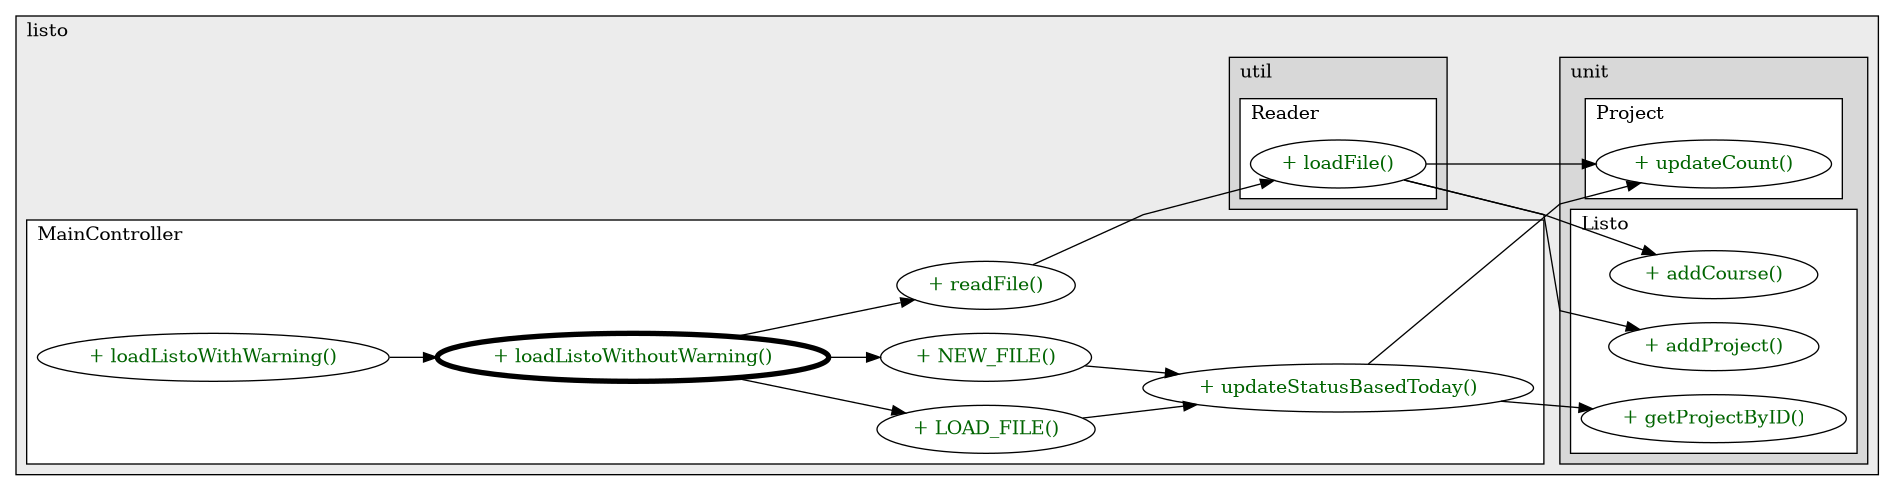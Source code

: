 @startuml

/' diagram meta data start
config=CallConfiguration;
{
  "rootMethod": "cherryrockstudios.listo.MainController#loadListoWithoutWarning()",
  "projectClassification": {
    "searchMode": "OpenProject", // OpenProject, AllProjects
    "includedProjects": "",
    "pathEndKeywords": "*.impl",
    "isClientPath": "",
    "isClientName": "",
    "isTestPath": "",
    "isTestName": "",
    "isMappingPath": "",
    "isMappingName": "",
    "isDataAccessPath": "",
    "isDataAccessName": "",
    "isDataStructurePath": "",
    "isDataStructureName": "",
    "isInterfaceStructuresPath": "",
    "isInterfaceStructuresName": "",
    "isEntryPointPath": "",
    "isEntryPointName": "",
    "treatFinalFieldsAsMandatory": false
  },
  "graphRestriction": {
    "classPackageExcludeFilter": "",
    "classPackageIncludeFilter": "",
    "classNameExcludeFilter": "",
    "classNameIncludeFilter": "",
    "methodNameExcludeFilter": "",
    "methodNameIncludeFilter": "",
    "removeByInheritance": "", // inheritance/annotation based filtering is done in a second step
    "removeByAnnotation": "",
    "removeByClassPackage": "", // cleanup the graph after inheritance/annotation based filtering is done
    "removeByClassName": "",
    "cutMappings": false,
    "cutEnum": true,
    "cutTests": true,
    "cutClient": true,
    "cutDataAccess": false,
    "cutInterfaceStructures": false,
    "cutDataStructures": false,
    "cutGetterAndSetter": true,
    "cutConstructors": true
  },
  "graphTraversal": {
    "forwardDepth": 3,
    "backwardDepth": 3,
    "classPackageExcludeFilter": "",
    "classPackageIncludeFilter": "",
    "classNameExcludeFilter": "",
    "classNameIncludeFilter": "",
    "methodNameExcludeFilter": "",
    "methodNameIncludeFilter": "",
    "hideMappings": false,
    "hideDataStructures": false,
    "hidePrivateMethods": true,
    "hideInterfaceCalls": true, // indirection: implementation -> interface (is hidden) -> implementation
    "onlyShowApplicationEntryPoints": false, // root node is included
    "useMethodCallsForStructureDiagram": "ForwardOnly" // ForwardOnly, BothDirections, No
  },
  "details": {
    "aggregation": "GroupByClass", // ByClass, GroupByClass, None
    "showMethodParametersTypes": false,
    "showMethodParametersNames": false,
    "showMethodReturnType": false,
    "showPackageLevels": 2,
    "showCallOrder": false,
    "edgeMode": "MethodsOnly", // TypesOnly, MethodsOnly, TypesAndMethods, MethodsAndDirectTypeUsage
    "showDetailedClassStructure": false
  },
  "rootClass": "cherryrockstudios.listo.MainController",
  "extensionCallbackMethod": "" // qualified.class.name#methodName - signature: public static String method(String)
}
diagram meta data end '/



digraph g {
    rankdir="LR"
    splines=polyline
    

'nodes 
subgraph cluster_102982545 { 
   	label=listo
	labeljust=l
	fillcolor="#ececec"
	style=filled
   
   subgraph cluster_1102070209 { 
   	label=unit
	labeljust=l
	fillcolor="#d8d8d8"
	style=filled
   
   subgraph cluster_190160133 { 
   	label=Project
	labeljust=l
	fillcolor=white
	style=filled
   
   Project971874320XXXupdateCount104431[
	label="+ updateCount()"
	style=filled
	fillcolor=white
	tooltip="Project

&#10;  Updates the count variable. (Only used when loading a Listo)&#10; &#10;  @param newCount: the new count value extracted form a loaded Listo.&#10; "
	fontcolor=darkgreen
];
} 

subgraph cluster_884601869 { 
   	label=Listo
	labeljust=l
	fillcolor=white
	style=filled
   
   Listo971874320XXXaddCourse1808118735[
	label="+ addCourse()"
	style=filled
	fillcolor=white
	tooltip="Listo

&#10;  Adds a course to the Listo's course list&#10; &#10;  @param course: the name of the course&#10; "
	fontcolor=darkgreen
];

Listo971874320XXXaddProject1355342585[
	label="+ addProject()"
	style=filled
	fillcolor=white
	tooltip="Listo

&#10;  Add a project to the Listo's project list.&#10; &#10;  @param project: a project to be added to the project list.&#10; "
	fontcolor=darkgreen
];

Listo971874320XXXgetProjectByID104431[
	label="+ getProjectByID()"
	style=filled
	fillcolor=white
	tooltip="Listo

&#10;  Loops through the project list to get a project by its project ID.&#10;  Returns null if project can't be found&#10; &#10;  @param projectID: the ID of the project we want to access&#10;  @return the Project to be acessed by its ID, nul if no project found&#10; "
	fontcolor=darkgreen
];
} 
} 

subgraph cluster_1102075967 { 
   	label=util
	labeljust=l
	fillcolor="#d8d8d8"
	style=filled
   
   subgraph cluster_572980323 { 
   	label=Reader
	labeljust=l
	fillcolor=white
	style=filled
   
   Reader971868562XXXloadFile2189724[
	label="+ loadFile()"
	style=filled
	fillcolor=white
	tooltip="Reader

&#10;  Loads a listo file from an input file provided on command line arguments&#10; &#10;  @param inputFile: file to load data from&#10;  @return a Listo instance extracted from the file.&#10; "
	fontcolor=darkgreen
];
} 
} 

subgraph cluster_74739137 { 
   	label=MainController
	labeljust=l
	fillcolor=white
	style=filled
   
   MainController477830142XXXLOAD_FILE0[
	label="+ LOAD_FILE()"
	style=filled
	fillcolor=white
	tooltip="MainController

&#10;  The state of the program when there is a file loaded.&#10; "
	fontcolor=darkgreen
];

MainController477830142XXXNEW_FILE0[
	label="+ NEW_FILE()"
	style=filled
	fillcolor=white
	tooltip="MainController

&#10;  The state of the program when there is a new file loaded.&#10; "
	fontcolor=darkgreen
];

MainController477830142XXXloadListoWithWarning0[
	label="+ loadListoWithWarning()"
	style=filled
	fillcolor=white
	tooltip="MainController

 HELPER METHOD&#10;  Loads a file and updates the interface after warning the user.&#10; "
	fontcolor=darkgreen
];

MainController477830142XXXloadListoWithoutWarning0[
	label="+ loadListoWithoutWarning()"
	style=filled
	fillcolor=white
	tooltip="MainController

 HELPER METHOD&#10;  Loads a file right away and updates the interface without warning the user.&#10; "
	penwidth=4
	fontcolor=darkgreen
];

MainController477830142XXXreadFile2189724[
	label="+ readFile()"
	style=filled
	fillcolor=white
	tooltip="MainController

 HELPER METHOD&#10;  Loads a Listo given provided file, throws an alert if file can't be loaded&#10; &#10;  @param fileToLoad: a file to be loaded&#10;  @return true if loaded file successfully, else false.&#10; "
	fontcolor=darkgreen
];

MainController477830142XXXupdateStatusBasedToday0[
	label="+ updateStatusBasedToday()"
	style=filled
	fillcolor=white
	tooltip="MainController

 HELPER METHOD&#10;  Uses equals() and compareTo() override methods, to update past dues as Late Statuses&#10; "
	fontcolor=darkgreen
];
} 
} 

'edges    
MainController477830142XXXLOAD_FILE0 -> MainController477830142XXXupdateStatusBasedToday0;
MainController477830142XXXNEW_FILE0 -> MainController477830142XXXupdateStatusBasedToday0;
MainController477830142XXXloadListoWithWarning0 -> MainController477830142XXXloadListoWithoutWarning0;
MainController477830142XXXloadListoWithoutWarning0 -> MainController477830142XXXLOAD_FILE0;
MainController477830142XXXloadListoWithoutWarning0 -> MainController477830142XXXNEW_FILE0;
MainController477830142XXXloadListoWithoutWarning0 -> MainController477830142XXXreadFile2189724;
MainController477830142XXXreadFile2189724 -> Reader971868562XXXloadFile2189724;
MainController477830142XXXupdateStatusBasedToday0 -> Listo971874320XXXgetProjectByID104431;
MainController477830142XXXupdateStatusBasedToday0 -> Project971874320XXXupdateCount104431;
Reader971868562XXXloadFile2189724 -> Listo971874320XXXaddCourse1808118735;
Reader971868562XXXloadFile2189724 -> Listo971874320XXXaddProject1355342585;
Reader971868562XXXloadFile2189724 -> Project971874320XXXupdateCount104431;
    
}
@enduml